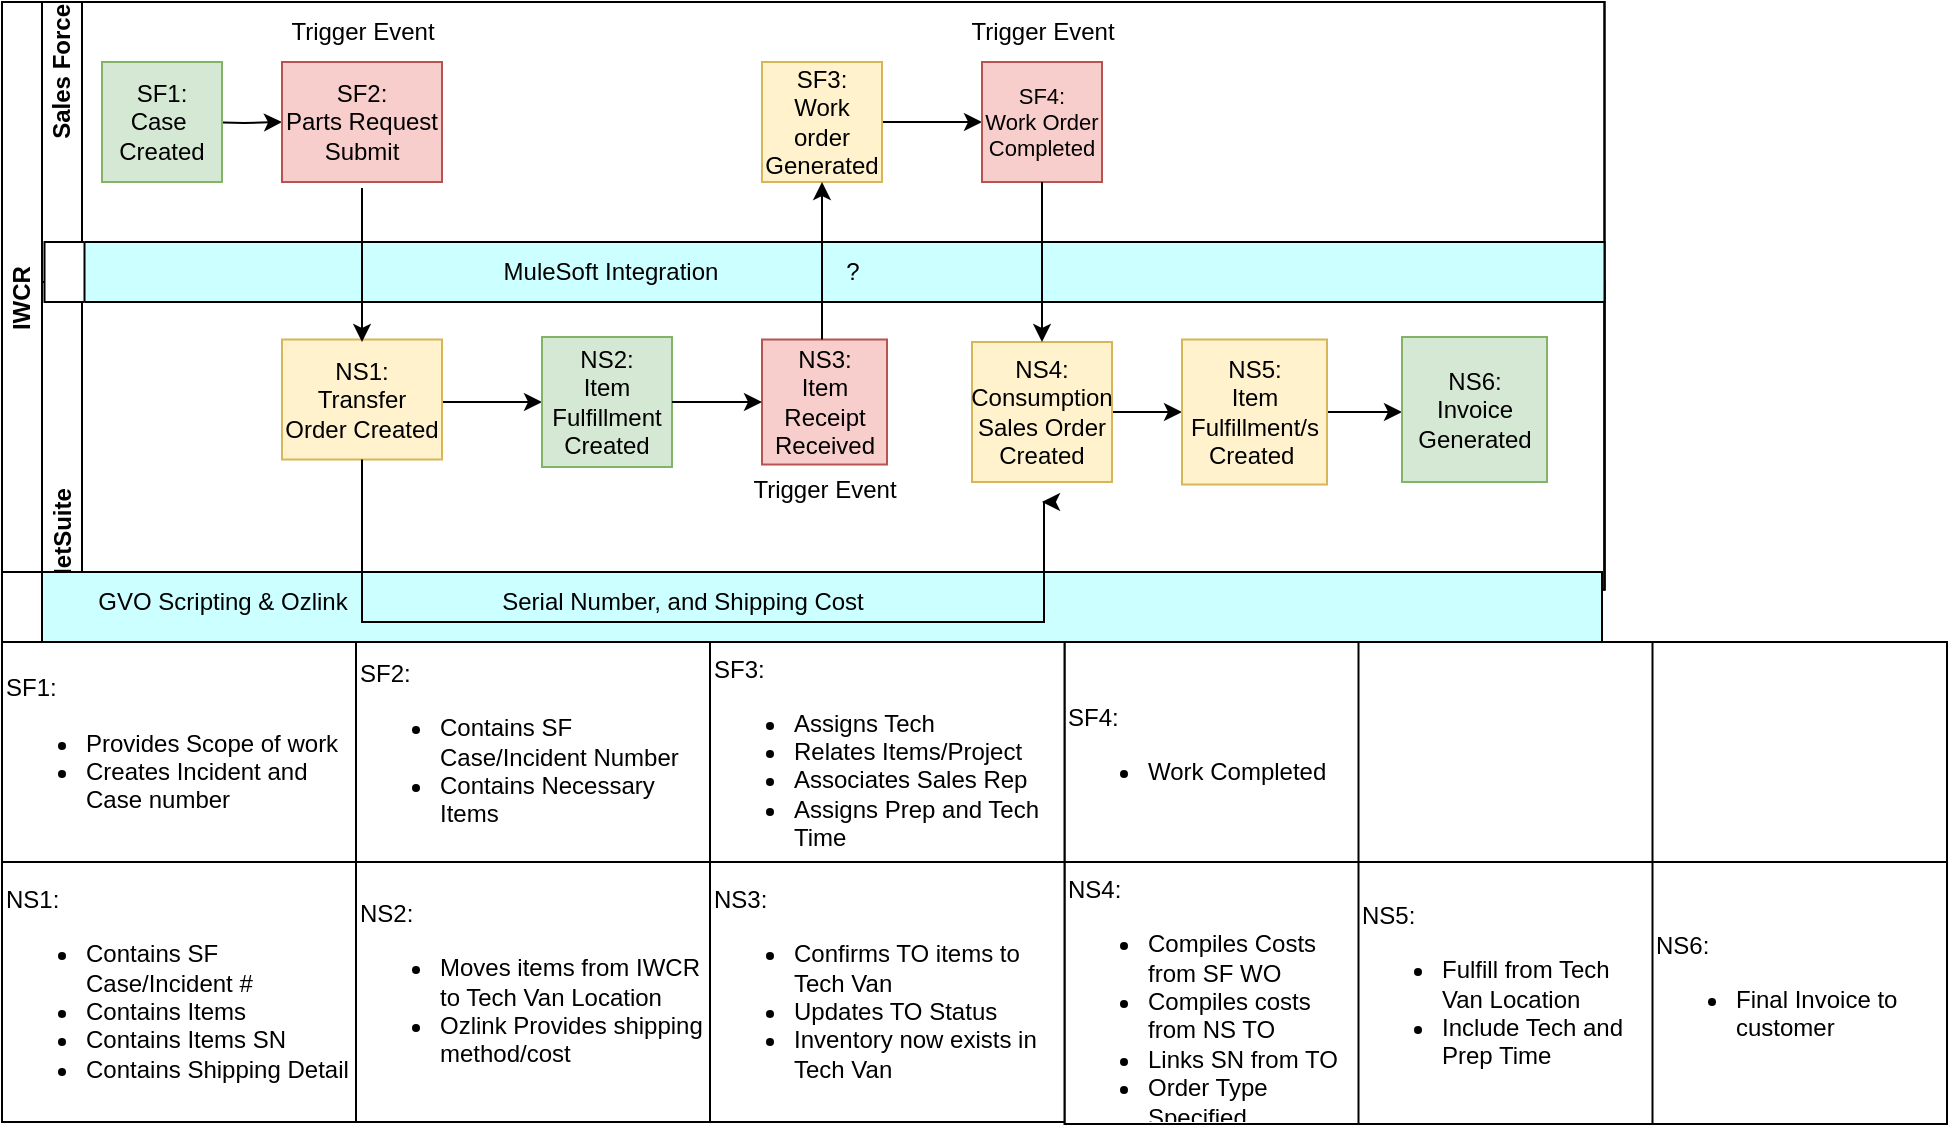 <mxfile version="24.7.17">
  <diagram id="prtHgNgQTEPvFCAcTncT" name="Page-1">
    <mxGraphModel dx="1434" dy="738" grid="1" gridSize="10" guides="1" tooltips="1" connect="1" arrows="1" fold="1" page="1" pageScale="1" pageWidth="827" pageHeight="1169" math="0" shadow="0">
      <root>
        <mxCell id="0" />
        <mxCell id="1" parent="0" />
        <mxCell id="dNxyNK7c78bLwvsdeMH5-19" value="IWCR&amp;nbsp;" style="swimlane;html=1;childLayout=stackLayout;resizeParent=1;resizeParentMax=0;horizontal=0;startSize=20;horizontalStack=0;" parent="1" vertex="1">
          <mxGeometry x="120" y="110" width="801.25" height="293.75" as="geometry">
            <mxRectangle x="120" y="110" width="40" height="50" as="alternateBounds" />
          </mxGeometry>
        </mxCell>
        <mxCell id="dNxyNK7c78bLwvsdeMH5-20" value="Sales Force" style="swimlane;html=1;startSize=20;horizontal=0;align=right;" parent="dNxyNK7c78bLwvsdeMH5-19" vertex="1">
          <mxGeometry x="20" width="781.25" height="293.75" as="geometry">
            <mxRectangle x="20" width="430" height="30" as="alternateBounds" />
          </mxGeometry>
        </mxCell>
        <mxCell id="dNxyNK7c78bLwvsdeMH5-25" value="" style="edgeStyle=orthogonalEdgeStyle;rounded=0;orthogonalLoop=1;jettySize=auto;html=1;" parent="dNxyNK7c78bLwvsdeMH5-20" target="dNxyNK7c78bLwvsdeMH5-24" edge="1">
          <mxGeometry relative="1" as="geometry">
            <mxPoint x="80" y="60" as="sourcePoint" />
          </mxGeometry>
        </mxCell>
        <mxCell id="dNxyNK7c78bLwvsdeMH5-24" value="SF2:&lt;div&gt;Parts Request Submit&lt;/div&gt;" style="rounded=0;whiteSpace=wrap;html=1;fontFamily=Helvetica;fontSize=12;align=center;fillColor=#f8cecc;strokeColor=#b85450;" parent="dNxyNK7c78bLwvsdeMH5-20" vertex="1">
          <mxGeometry x="120" y="30" width="80" height="60" as="geometry" />
        </mxCell>
        <mxCell id="dNxyNK7c78bLwvsdeMH5-33" value="" style="edgeStyle=orthogonalEdgeStyle;rounded=0;orthogonalLoop=1;jettySize=auto;html=1;endArrow=classic;endFill=1;entryX=0;entryY=0.5;entryDx=0;entryDy=0;" parent="dNxyNK7c78bLwvsdeMH5-20" source="dNxyNK7c78bLwvsdeMH5-30" target="SnKN6ZXEYIArN2goFrfV-7" edge="1">
          <mxGeometry relative="1" as="geometry">
            <mxPoint x="360" y="60" as="targetPoint" />
          </mxGeometry>
        </mxCell>
        <mxCell id="SnKN6ZXEYIArN2goFrfV-10" style="edgeStyle=orthogonalEdgeStyle;rounded=0;orthogonalLoop=1;jettySize=auto;html=1;exitX=1;exitY=1;exitDx=0;exitDy=0;" parent="dNxyNK7c78bLwvsdeMH5-20" source="dNxyNK7c78bLwvsdeMH5-30" edge="1">
          <mxGeometry relative="1" as="geometry">
            <mxPoint x="420.138" y="90" as="targetPoint" />
          </mxGeometry>
        </mxCell>
        <mxCell id="dNxyNK7c78bLwvsdeMH5-30" value="SF3:&lt;div&gt;Work order Generated&lt;/div&gt;" style="rounded=0;whiteSpace=wrap;html=1;fontFamily=Helvetica;fontSize=12;align=center;fillColor=#fff2cc;strokeColor=#d6b656;" parent="dNxyNK7c78bLwvsdeMH5-20" vertex="1">
          <mxGeometry x="360" y="30" width="60" height="60" as="geometry" />
        </mxCell>
        <mxCell id="SnKN6ZXEYIArN2goFrfV-2" value="SF1:&lt;div&gt;Case&amp;nbsp;&lt;div&gt;Created&lt;/div&gt;&lt;/div&gt;" style="whiteSpace=wrap;html=1;aspect=fixed;fillColor=#d5e8d4;strokeColor=#82b366;" parent="dNxyNK7c78bLwvsdeMH5-20" vertex="1">
          <mxGeometry x="30" y="30" width="60" height="60" as="geometry" />
        </mxCell>
        <mxCell id="SnKN6ZXEYIArN2goFrfV-7" value="&lt;div style=&quot;font-size: 11px;&quot;&gt;SF4:&lt;/div&gt;&lt;div style=&quot;font-size: 11px;&quot;&gt;Work Order Completed&lt;/div&gt;" style="whiteSpace=wrap;html=1;aspect=fixed;fillColor=#f8cecc;strokeColor=#b85450;" parent="dNxyNK7c78bLwvsdeMH5-20" vertex="1">
          <mxGeometry x="470" y="30" width="60" height="60" as="geometry" />
        </mxCell>
        <mxCell id="SnKN6ZXEYIArN2goFrfV-14" value="Trigger Event" style="text;html=1;align=center;verticalAlign=middle;resizable=0;points=[];autosize=1;strokeColor=none;fillColor=none;" parent="dNxyNK7c78bLwvsdeMH5-20" vertex="1">
          <mxGeometry x="110" width="100" height="30" as="geometry" />
        </mxCell>
        <mxCell id="SnKN6ZXEYIArN2goFrfV-15" value="Trigger Event" style="text;html=1;align=center;verticalAlign=middle;resizable=0;points=[];autosize=1;strokeColor=none;fillColor=none;" parent="dNxyNK7c78bLwvsdeMH5-20" vertex="1">
          <mxGeometry x="450" width="100" height="30" as="geometry" />
        </mxCell>
        <mxCell id="dNxyNK7c78bLwvsdeMH5-21" value="NetSuite" style="swimlane;html=1;startSize=20;horizontal=0;align=left;" parent="dNxyNK7c78bLwvsdeMH5-20" vertex="1">
          <mxGeometry y="140" width="781.25" height="153.75" as="geometry">
            <mxRectangle x="20" y="30" width="430" height="30" as="alternateBounds" />
          </mxGeometry>
        </mxCell>
        <mxCell id="SnKN6ZXEYIArN2goFrfV-42" value="" style="edgeStyle=orthogonalEdgeStyle;rounded=0;orthogonalLoop=1;jettySize=auto;html=1;" parent="dNxyNK7c78bLwvsdeMH5-21" source="dNxyNK7c78bLwvsdeMH5-26" target="SnKN6ZXEYIArN2goFrfV-3" edge="1">
          <mxGeometry relative="1" as="geometry">
            <Array as="points">
              <mxPoint x="210" y="60" />
              <mxPoint x="210" y="60" />
            </Array>
          </mxGeometry>
        </mxCell>
        <mxCell id="dNxyNK7c78bLwvsdeMH5-26" value="NS1:&lt;div&gt;Transfer Order Created&lt;/div&gt;" style="rounded=0;whiteSpace=wrap;html=1;fontFamily=Helvetica;fontSize=12;align=center;fillColor=#fff2cc;strokeColor=#d6b656;" parent="dNxyNK7c78bLwvsdeMH5-21" vertex="1">
          <mxGeometry x="120" y="28.75" width="80" height="60" as="geometry" />
        </mxCell>
        <mxCell id="SnKN6ZXEYIArN2goFrfV-3" value="NS2:&lt;div&gt;Item Fulfillment Created&lt;/div&gt;" style="whiteSpace=wrap;html=1;aspect=fixed;fillColor=#d5e8d4;strokeColor=#82b366;" parent="dNxyNK7c78bLwvsdeMH5-21" vertex="1">
          <mxGeometry x="250" y="27.5" width="65" height="65" as="geometry" />
        </mxCell>
        <mxCell id="SnKN6ZXEYIArN2goFrfV-8" value="NS3:&lt;div&gt;Item Receipt Received&lt;/div&gt;" style="whiteSpace=wrap;html=1;aspect=fixed;fillColor=#f8cecc;strokeColor=#b85450;" parent="dNxyNK7c78bLwvsdeMH5-21" vertex="1">
          <mxGeometry x="360" y="28.75" width="62.5" height="62.5" as="geometry" />
        </mxCell>
        <mxCell id="SnKN6ZXEYIArN2goFrfV-19" value="" style="edgeStyle=orthogonalEdgeStyle;rounded=0;orthogonalLoop=1;jettySize=auto;html=1;entryX=0;entryY=0.5;entryDx=0;entryDy=0;" parent="dNxyNK7c78bLwvsdeMH5-21" target="SnKN6ZXEYIArN2goFrfV-17" edge="1">
          <mxGeometry relative="1" as="geometry">
            <mxPoint x="535" y="64.95" as="sourcePoint" />
            <mxPoint x="565" y="64.948" as="targetPoint" />
            <Array as="points" />
          </mxGeometry>
        </mxCell>
        <mxCell id="SnKN6ZXEYIArN2goFrfV-11" value="NS4:&lt;div&gt;Consumption Sales Order&lt;div&gt;Created&lt;/div&gt;&lt;/div&gt;" style="whiteSpace=wrap;html=1;aspect=fixed;fillColor=#fff2cc;strokeColor=#d6b656;dropTarget=0;" parent="dNxyNK7c78bLwvsdeMH5-21" vertex="1">
          <mxGeometry x="465" y="30" width="70" height="70" as="geometry" />
        </mxCell>
        <mxCell id="SnKN6ZXEYIArN2goFrfV-13" value="Trigger Event" style="text;html=1;align=center;verticalAlign=middle;resizable=0;points=[];autosize=1;strokeColor=none;fillColor=none;" parent="dNxyNK7c78bLwvsdeMH5-21" vertex="1">
          <mxGeometry x="341.25" y="88.75" width="100" height="30" as="geometry" />
        </mxCell>
        <mxCell id="SnKN6ZXEYIArN2goFrfV-20" value="" style="edgeStyle=orthogonalEdgeStyle;rounded=0;orthogonalLoop=1;jettySize=auto;html=1;exitX=1;exitY=0.5;exitDx=0;exitDy=0;" parent="dNxyNK7c78bLwvsdeMH5-21" source="SnKN6ZXEYIArN2goFrfV-17" target="SnKN6ZXEYIArN2goFrfV-18" edge="1">
          <mxGeometry relative="1" as="geometry">
            <Array as="points">
              <mxPoint x="670" y="65" />
              <mxPoint x="670" y="65" />
            </Array>
          </mxGeometry>
        </mxCell>
        <mxCell id="SnKN6ZXEYIArN2goFrfV-17" value="NS5:&lt;div&gt;Item Fulfillment/s Created&amp;nbsp;&lt;/div&gt;" style="whiteSpace=wrap;html=1;aspect=fixed;fillColor=#fff2cc;strokeColor=#d6b656;" parent="dNxyNK7c78bLwvsdeMH5-21" vertex="1">
          <mxGeometry x="570" y="28.75" width="72.5" height="72.5" as="geometry" />
        </mxCell>
        <mxCell id="SnKN6ZXEYIArN2goFrfV-18" value="NS6:&lt;div&gt;Invoice&lt;div&gt;Generated&lt;/div&gt;&lt;/div&gt;" style="whiteSpace=wrap;html=1;aspect=fixed;fillColor=#d5e8d4;strokeColor=#82b366;" parent="dNxyNK7c78bLwvsdeMH5-21" vertex="1">
          <mxGeometry x="680" y="27.5" width="72.5" height="72.5" as="geometry" />
        </mxCell>
        <mxCell id="dNxyNK7c78bLwvsdeMH5-31" style="edgeStyle=orthogonalEdgeStyle;rounded=0;orthogonalLoop=1;jettySize=auto;html=1;endArrow=classic;endFill=1;entryX=0;entryY=0.5;entryDx=0;entryDy=0;exitX=1;exitY=0.5;exitDx=0;exitDy=0;" parent="dNxyNK7c78bLwvsdeMH5-21" source="SnKN6ZXEYIArN2goFrfV-3" target="SnKN6ZXEYIArN2goFrfV-8" edge="1">
          <mxGeometry relative="1" as="geometry">
            <mxPoint x="320" y="60" as="sourcePoint" />
            <Array as="points" />
          </mxGeometry>
        </mxCell>
        <mxCell id="SnKN6ZXEYIArN2goFrfV-22" value="" style="swimlane;html=1;startSize=20;horizontal=0;gradientColor=none;swimlaneFillColor=#CCFFFF;" parent="dNxyNK7c78bLwvsdeMH5-20" vertex="1">
          <mxGeometry x="1.25" y="120" width="780" height="30" as="geometry">
            <mxRectangle x="210" y="555" width="430" height="30" as="alternateBounds" />
          </mxGeometry>
        </mxCell>
        <mxCell id="SnKN6ZXEYIArN2goFrfV-21" value="MuleSoft Integration" style="text;html=1;align=center;verticalAlign=middle;resizable=0;points=[];autosize=1;strokeColor=none;fillColor=none;" parent="SnKN6ZXEYIArN2goFrfV-22" vertex="1">
          <mxGeometry x="217.5" width="130" height="30" as="geometry" />
        </mxCell>
        <mxCell id="SnKN6ZXEYIArN2goFrfV-43" value="?" style="text;html=1;align=center;verticalAlign=middle;resizable=0;points=[];autosize=1;strokeColor=none;fillColor=none;" parent="SnKN6ZXEYIArN2goFrfV-22" vertex="1">
          <mxGeometry x="388.75" width="30" height="30" as="geometry" />
        </mxCell>
        <mxCell id="SnKN6ZXEYIArN2goFrfV-12" value="" style="edgeStyle=orthogonalEdgeStyle;rounded=0;orthogonalLoop=1;jettySize=auto;html=1;" parent="dNxyNK7c78bLwvsdeMH5-20" source="SnKN6ZXEYIArN2goFrfV-7" target="SnKN6ZXEYIArN2goFrfV-11" edge="1">
          <mxGeometry relative="1" as="geometry" />
        </mxCell>
        <mxCell id="SnKN6ZXEYIArN2goFrfV-9" value="" style="edgeStyle=orthogonalEdgeStyle;rounded=0;orthogonalLoop=1;jettySize=auto;html=1;" parent="dNxyNK7c78bLwvsdeMH5-20" source="SnKN6ZXEYIArN2goFrfV-8" target="dNxyNK7c78bLwvsdeMH5-30" edge="1">
          <mxGeometry relative="1" as="geometry">
            <Array as="points">
              <mxPoint x="390" y="150" />
              <mxPoint x="390" y="150" />
            </Array>
          </mxGeometry>
        </mxCell>
        <mxCell id="SnKN6ZXEYIArN2goFrfV-4" style="edgeStyle=orthogonalEdgeStyle;rounded=0;orthogonalLoop=1;jettySize=auto;html=1;endArrow=classic;endFill=1;" parent="dNxyNK7c78bLwvsdeMH5-19" edge="1">
          <mxGeometry relative="1" as="geometry">
            <mxPoint x="180" y="93" as="sourcePoint" />
            <mxPoint x="180" y="170" as="targetPoint" />
            <Array as="points">
              <mxPoint x="180" y="147" />
            </Array>
          </mxGeometry>
        </mxCell>
        <mxCell id="SnKN6ZXEYIArN2goFrfV-34" value="" style="swimlane;html=1;startSize=20;horizontal=0;gradientColor=none;swimlaneFillColor=#CCFFFF;" parent="1" vertex="1">
          <mxGeometry x="120" y="395" width="800" height="35" as="geometry">
            <mxRectangle x="210" y="555" width="430" height="30" as="alternateBounds" />
          </mxGeometry>
        </mxCell>
        <mxCell id="SnKN6ZXEYIArN2goFrfV-35" value="GVO Scripting &amp;amp; Ozlink" style="text;html=1;align=center;verticalAlign=middle;resizable=0;points=[];autosize=1;strokeColor=none;fillColor=none;" parent="SnKN6ZXEYIArN2goFrfV-34" vertex="1">
          <mxGeometry x="35" width="150" height="30" as="geometry" />
        </mxCell>
        <mxCell id="SnKN6ZXEYIArN2goFrfV-38" value="Serial Number, and Shipping Cost" style="text;html=1;align=center;verticalAlign=middle;resizable=0;points=[];autosize=1;strokeColor=none;fillColor=none;" parent="SnKN6ZXEYIArN2goFrfV-34" vertex="1">
          <mxGeometry x="240" width="200" height="30" as="geometry" />
        </mxCell>
        <mxCell id="SnKN6ZXEYIArN2goFrfV-82" value="" style="shape=table;startSize=0;container=1;collapsible=0;childLayout=tableLayout;fontSize=16;points=[[0,0,0,0,0],[0,0.25,0,0,0],[0,0.5,0,0,0],[0,0.75,0,0,0],[0,1,0,0,0],[0.25,0,0,0,0],[0.25,1,0,0,0],[0.5,0,0,0,0],[0.5,1,0,0,0],[0.75,0,0,0,0],[0.75,1,0,0,0],[1,0,0,0,0],[1,0.25,0,0,0],[1,0.5,0,0,0],[1,0.75,0,0,0],[1,1,0,0,0]];" parent="1" vertex="1">
          <mxGeometry x="651.25" y="430" width="441.25" height="241" as="geometry" />
        </mxCell>
        <mxCell id="SnKN6ZXEYIArN2goFrfV-83" value="" style="shape=tableRow;horizontal=0;startSize=0;swimlaneHead=0;swimlaneBody=0;strokeColor=inherit;top=0;left=0;bottom=0;right=0;collapsible=0;dropTarget=0;fillColor=none;points=[[0,0.5],[1,0.5]];portConstraint=eastwest;fontSize=16;" parent="SnKN6ZXEYIArN2goFrfV-82" vertex="1">
          <mxGeometry width="441.25" height="110" as="geometry" />
        </mxCell>
        <mxCell id="SnKN6ZXEYIArN2goFrfV-84" value="&lt;font style=&quot;font-size: 12px;&quot;&gt;SF4:&lt;/font&gt;&lt;div style=&quot;font-size: 12px;&quot;&gt;&lt;ul&gt;&lt;li&gt;&lt;font style=&quot;font-size: 12px;&quot;&gt;Work Completed&lt;/font&gt;&lt;/li&gt;&lt;/ul&gt;&lt;/div&gt;" style="shape=partialRectangle;html=1;whiteSpace=wrap;connectable=0;strokeColor=inherit;overflow=hidden;fillColor=none;top=0;left=0;bottom=0;right=0;pointerEvents=1;fontSize=16;align=left;" parent="SnKN6ZXEYIArN2goFrfV-83" vertex="1">
          <mxGeometry width="147" height="110" as="geometry">
            <mxRectangle width="147" height="110" as="alternateBounds" />
          </mxGeometry>
        </mxCell>
        <mxCell id="SnKN6ZXEYIArN2goFrfV-85" value="" style="shape=partialRectangle;html=1;whiteSpace=wrap;connectable=0;strokeColor=inherit;overflow=hidden;fillColor=none;top=0;left=0;bottom=0;right=0;pointerEvents=1;fontSize=16;" parent="SnKN6ZXEYIArN2goFrfV-83" vertex="1">
          <mxGeometry x="147" width="147" height="110" as="geometry">
            <mxRectangle width="147" height="110" as="alternateBounds" />
          </mxGeometry>
        </mxCell>
        <mxCell id="SnKN6ZXEYIArN2goFrfV-86" value="" style="shape=partialRectangle;html=1;whiteSpace=wrap;connectable=0;strokeColor=inherit;overflow=hidden;fillColor=none;top=0;left=0;bottom=0;right=0;pointerEvents=1;fontSize=16;" parent="SnKN6ZXEYIArN2goFrfV-83" vertex="1">
          <mxGeometry x="294" width="147" height="110" as="geometry">
            <mxRectangle width="147" height="110" as="alternateBounds" />
          </mxGeometry>
        </mxCell>
        <mxCell id="SnKN6ZXEYIArN2goFrfV-87" value="" style="shape=tableRow;horizontal=0;startSize=0;swimlaneHead=0;swimlaneBody=0;strokeColor=inherit;top=0;left=0;bottom=0;right=0;collapsible=0;dropTarget=0;fillColor=none;points=[[0,0.5],[1,0.5]];portConstraint=eastwest;fontSize=16;" parent="SnKN6ZXEYIArN2goFrfV-82" vertex="1">
          <mxGeometry y="110" width="441.25" height="131" as="geometry" />
        </mxCell>
        <mxCell id="SnKN6ZXEYIArN2goFrfV-88" value="&lt;font style=&quot;font-size: 12px;&quot;&gt;NS4:&lt;/font&gt;&lt;div style=&quot;font-size: 12px;&quot;&gt;&lt;ul&gt;&lt;li&gt;Compiles Costs from SF WO&lt;/li&gt;&lt;li&gt;Compiles costs from NS TO&lt;/li&gt;&lt;li&gt;Links SN from TO&lt;/li&gt;&lt;li&gt;Order Type Specified&lt;/li&gt;&lt;/ul&gt;&lt;/div&gt;" style="shape=partialRectangle;html=1;whiteSpace=wrap;connectable=0;strokeColor=inherit;overflow=hidden;fillColor=none;top=0;left=0;bottom=0;right=0;pointerEvents=1;fontSize=16;align=left;" parent="SnKN6ZXEYIArN2goFrfV-87" vertex="1">
          <mxGeometry width="147" height="131" as="geometry">
            <mxRectangle width="147" height="131" as="alternateBounds" />
          </mxGeometry>
        </mxCell>
        <mxCell id="SnKN6ZXEYIArN2goFrfV-89" value="&lt;font style=&quot;font-size: 12px;&quot;&gt;NS5:&lt;/font&gt;&lt;div style=&quot;font-size: 12px;&quot;&gt;&lt;ul&gt;&lt;li&gt;&lt;font style=&quot;font-size: 12px;&quot;&gt;Fulfill from Tech Van Location&lt;/font&gt;&lt;/li&gt;&lt;li&gt;&lt;font style=&quot;font-size: 12px;&quot;&gt;Include Tech and Prep Time&lt;/font&gt;&lt;/li&gt;&lt;/ul&gt;&lt;/div&gt;" style="shape=partialRectangle;html=1;whiteSpace=wrap;connectable=0;strokeColor=inherit;overflow=hidden;fillColor=none;top=0;left=0;bottom=0;right=0;pointerEvents=1;fontSize=16;align=left;" parent="SnKN6ZXEYIArN2goFrfV-87" vertex="1">
          <mxGeometry x="147" width="147" height="131" as="geometry">
            <mxRectangle width="147" height="131" as="alternateBounds" />
          </mxGeometry>
        </mxCell>
        <mxCell id="SnKN6ZXEYIArN2goFrfV-90" value="&lt;font style=&quot;font-size: 12px;&quot;&gt;NS6:&lt;/font&gt;&lt;div style=&quot;font-size: 12px;&quot;&gt;&lt;ul&gt;&lt;li&gt;&lt;font style=&quot;font-size: 12px;&quot;&gt;Final Invoice to customer&lt;/font&gt;&lt;/li&gt;&lt;/ul&gt;&lt;/div&gt;" style="shape=partialRectangle;html=1;whiteSpace=wrap;connectable=0;strokeColor=inherit;overflow=hidden;fillColor=none;top=0;left=0;bottom=0;right=0;pointerEvents=1;fontSize=16;align=left;" parent="SnKN6ZXEYIArN2goFrfV-87" vertex="1">
          <mxGeometry x="294" width="147" height="131" as="geometry">
            <mxRectangle width="147" height="131" as="alternateBounds" />
          </mxGeometry>
        </mxCell>
        <mxCell id="SnKN6ZXEYIArN2goFrfV-47" value="" style="shape=table;startSize=0;container=1;collapsible=0;childLayout=tableLayout;fontSize=16;points=[[0,0,0,0,0],[0,0.25,0,0,0],[0,0.5,0,0,0],[0,0.75,0,0,0],[0,1,0,0,0],[0.25,0,0,0,0],[0.25,1,0,0,0],[0.5,0,0,0,0],[0.5,1,0,0,0],[0.75,0,0,0,0],[0.75,1,0,0,0],[1,0,0,0,0],[1,0.25,0,0,0],[1,0.5,0,0,0],[1,0.75,0,0,0],[1,1,0,0,0]];" parent="1" vertex="1">
          <mxGeometry x="120" y="430" width="531.25" height="240" as="geometry" />
        </mxCell>
        <mxCell id="SnKN6ZXEYIArN2goFrfV-48" value="" style="shape=tableRow;horizontal=0;startSize=0;swimlaneHead=0;swimlaneBody=0;strokeColor=inherit;top=0;left=0;bottom=0;right=0;collapsible=0;dropTarget=0;fillColor=none;points=[[0,0.5],[1,0.5]];portConstraint=eastwest;fontSize=16;" parent="SnKN6ZXEYIArN2goFrfV-47" vertex="1">
          <mxGeometry width="531.25" height="110" as="geometry" />
        </mxCell>
        <mxCell id="SnKN6ZXEYIArN2goFrfV-49" value="&lt;font style=&quot;font-size: 12px;&quot;&gt;SF1:&lt;/font&gt;&lt;div style=&quot;font-size: 12px;&quot;&gt;&lt;ul&gt;&lt;li&gt;Provides Scope of work&lt;/li&gt;&lt;li&gt;Creates Incident and Case number&lt;/li&gt;&lt;/ul&gt;&lt;/div&gt;" style="shape=partialRectangle;html=1;whiteSpace=wrap;connectable=0;strokeColor=inherit;overflow=hidden;fillColor=none;top=0;left=0;bottom=0;right=0;pointerEvents=1;fontSize=16;align=left;" parent="SnKN6ZXEYIArN2goFrfV-48" vertex="1">
          <mxGeometry width="177" height="110" as="geometry">
            <mxRectangle width="177" height="110" as="alternateBounds" />
          </mxGeometry>
        </mxCell>
        <mxCell id="SnKN6ZXEYIArN2goFrfV-50" value="&lt;font style=&quot;font-size: 12px;&quot;&gt;SF2:&lt;/font&gt;&lt;div style=&quot;font-size: 12px;&quot;&gt;&lt;ul&gt;&lt;li&gt;&lt;font style=&quot;font-size: 12px;&quot;&gt;Contains SF Case/Incident Number&lt;/font&gt;&lt;/li&gt;&lt;li&gt;&lt;font style=&quot;font-size: 12px;&quot;&gt;Contains Necessary Items&lt;/font&gt;&lt;/li&gt;&lt;/ul&gt;&lt;/div&gt;" style="shape=partialRectangle;html=1;whiteSpace=wrap;connectable=0;strokeColor=inherit;overflow=hidden;fillColor=none;top=0;left=0;bottom=0;right=0;pointerEvents=1;fontSize=16;align=left;" parent="SnKN6ZXEYIArN2goFrfV-48" vertex="1">
          <mxGeometry x="177" width="177" height="110" as="geometry">
            <mxRectangle width="177" height="110" as="alternateBounds" />
          </mxGeometry>
        </mxCell>
        <mxCell id="SnKN6ZXEYIArN2goFrfV-51" value="&lt;font style=&quot;font-size: 12px;&quot;&gt;SF3:&lt;/font&gt;&lt;div style=&quot;font-size: 12px;&quot;&gt;&lt;ul&gt;&lt;li&gt;&lt;font style=&quot;font-size: 12px;&quot;&gt;Assigns Tech&lt;/font&gt;&lt;/li&gt;&lt;li&gt;&lt;font style=&quot;font-size: 12px;&quot;&gt;Relates Items/Project&lt;/font&gt;&lt;/li&gt;&lt;li&gt;&lt;font style=&quot;font-size: 12px;&quot;&gt;Associates Sales Rep&lt;/font&gt;&lt;/li&gt;&lt;li&gt;&lt;font style=&quot;font-size: 12px;&quot;&gt;Assigns Prep and Tech Time&lt;/font&gt;&lt;/li&gt;&lt;/ul&gt;&lt;/div&gt;" style="shape=partialRectangle;html=1;whiteSpace=wrap;connectable=0;strokeColor=inherit;overflow=hidden;fillColor=none;top=0;left=0;bottom=0;right=0;pointerEvents=1;fontSize=16;align=left;" parent="SnKN6ZXEYIArN2goFrfV-48" vertex="1">
          <mxGeometry x="354" width="177" height="110" as="geometry">
            <mxRectangle width="177" height="110" as="alternateBounds" />
          </mxGeometry>
        </mxCell>
        <mxCell id="SnKN6ZXEYIArN2goFrfV-52" value="" style="shape=tableRow;horizontal=0;startSize=0;swimlaneHead=0;swimlaneBody=0;strokeColor=inherit;top=0;left=0;bottom=0;right=0;collapsible=0;dropTarget=0;fillColor=none;points=[[0,0.5],[1,0.5]];portConstraint=eastwest;fontSize=16;" parent="SnKN6ZXEYIArN2goFrfV-47" vertex="1">
          <mxGeometry y="110" width="531.25" height="130" as="geometry" />
        </mxCell>
        <mxCell id="SnKN6ZXEYIArN2goFrfV-53" value="&lt;font style=&quot;font-size: 12px;&quot;&gt;NS1:&lt;/font&gt;&lt;div style=&quot;font-size: 12px;&quot;&gt;&lt;ul style=&quot;&quot;&gt;&lt;li style=&quot;&quot;&gt;&lt;font style=&quot;font-size: 12px;&quot;&gt;Contains SF Case/Incident #&lt;/font&gt;&lt;/li&gt;&lt;li style=&quot;&quot;&gt;&lt;font style=&quot;font-size: 12px;&quot;&gt;Contains Items&lt;/font&gt;&lt;/li&gt;&lt;li style=&quot;&quot;&gt;&lt;font style=&quot;font-size: 12px;&quot;&gt;Contains Items SN&lt;/font&gt;&lt;/li&gt;&lt;li style=&quot;&quot;&gt;&lt;font style=&quot;font-size: 12px;&quot;&gt;Contains Shipping Detail&lt;/font&gt;&lt;/li&gt;&lt;/ul&gt;&lt;/div&gt;" style="shape=partialRectangle;html=1;whiteSpace=wrap;connectable=0;strokeColor=inherit;overflow=hidden;fillColor=none;top=0;left=0;bottom=0;right=0;pointerEvents=1;fontSize=16;align=left;" parent="SnKN6ZXEYIArN2goFrfV-52" vertex="1">
          <mxGeometry width="177" height="130" as="geometry">
            <mxRectangle width="177" height="130" as="alternateBounds" />
          </mxGeometry>
        </mxCell>
        <mxCell id="SnKN6ZXEYIArN2goFrfV-54" value="&lt;font style=&quot;font-size: 12px;&quot;&gt;NS2:&lt;/font&gt;&lt;div style=&quot;font-size: 12px;&quot;&gt;&lt;ul&gt;&lt;li&gt;&lt;font style=&quot;font-size: 12px;&quot;&gt;Moves items from IWCR to Tech Van Location&lt;/font&gt;&lt;/li&gt;&lt;li&gt;&lt;font style=&quot;font-size: 12px;&quot;&gt;Ozlink Provides shipping method/cost&lt;/font&gt;&lt;/li&gt;&lt;/ul&gt;&lt;/div&gt;" style="shape=partialRectangle;html=1;whiteSpace=wrap;connectable=0;strokeColor=inherit;overflow=hidden;fillColor=none;top=0;left=0;bottom=0;right=0;pointerEvents=1;fontSize=16;align=left;" parent="SnKN6ZXEYIArN2goFrfV-52" vertex="1">
          <mxGeometry x="177" width="177" height="130" as="geometry">
            <mxRectangle width="177" height="130" as="alternateBounds" />
          </mxGeometry>
        </mxCell>
        <mxCell id="SnKN6ZXEYIArN2goFrfV-55" value="&lt;font style=&quot;font-size: 12px;&quot;&gt;NS3:&lt;/font&gt;&lt;div style=&quot;font-size: 12px;&quot;&gt;&lt;ul&gt;&lt;li&gt;Confirms TO items to Tech Van&lt;/li&gt;&lt;li&gt;Updates TO Status&lt;/li&gt;&lt;li&gt;Inventory now exists in Tech Van&lt;/li&gt;&lt;/ul&gt;&lt;/div&gt;" style="shape=partialRectangle;html=1;whiteSpace=wrap;connectable=0;strokeColor=inherit;overflow=hidden;fillColor=none;top=0;left=0;bottom=0;right=0;pointerEvents=1;fontSize=16;align=left;" parent="SnKN6ZXEYIArN2goFrfV-52" vertex="1">
          <mxGeometry x="354" width="177" height="130" as="geometry">
            <mxRectangle width="177" height="130" as="alternateBounds" />
          </mxGeometry>
        </mxCell>
        <mxCell id="XuMH0xvVAwIogkRvEUKZ-2" value="" style="edgeStyle=orthogonalEdgeStyle;rounded=0;orthogonalLoop=1;jettySize=auto;html=1;" edge="1" parent="1" source="dNxyNK7c78bLwvsdeMH5-26">
          <mxGeometry relative="1" as="geometry">
            <mxPoint x="640" y="360" as="targetPoint" />
            <Array as="points">
              <mxPoint x="300" y="420" />
              <mxPoint x="641" y="420" />
            </Array>
          </mxGeometry>
        </mxCell>
      </root>
    </mxGraphModel>
  </diagram>
</mxfile>

